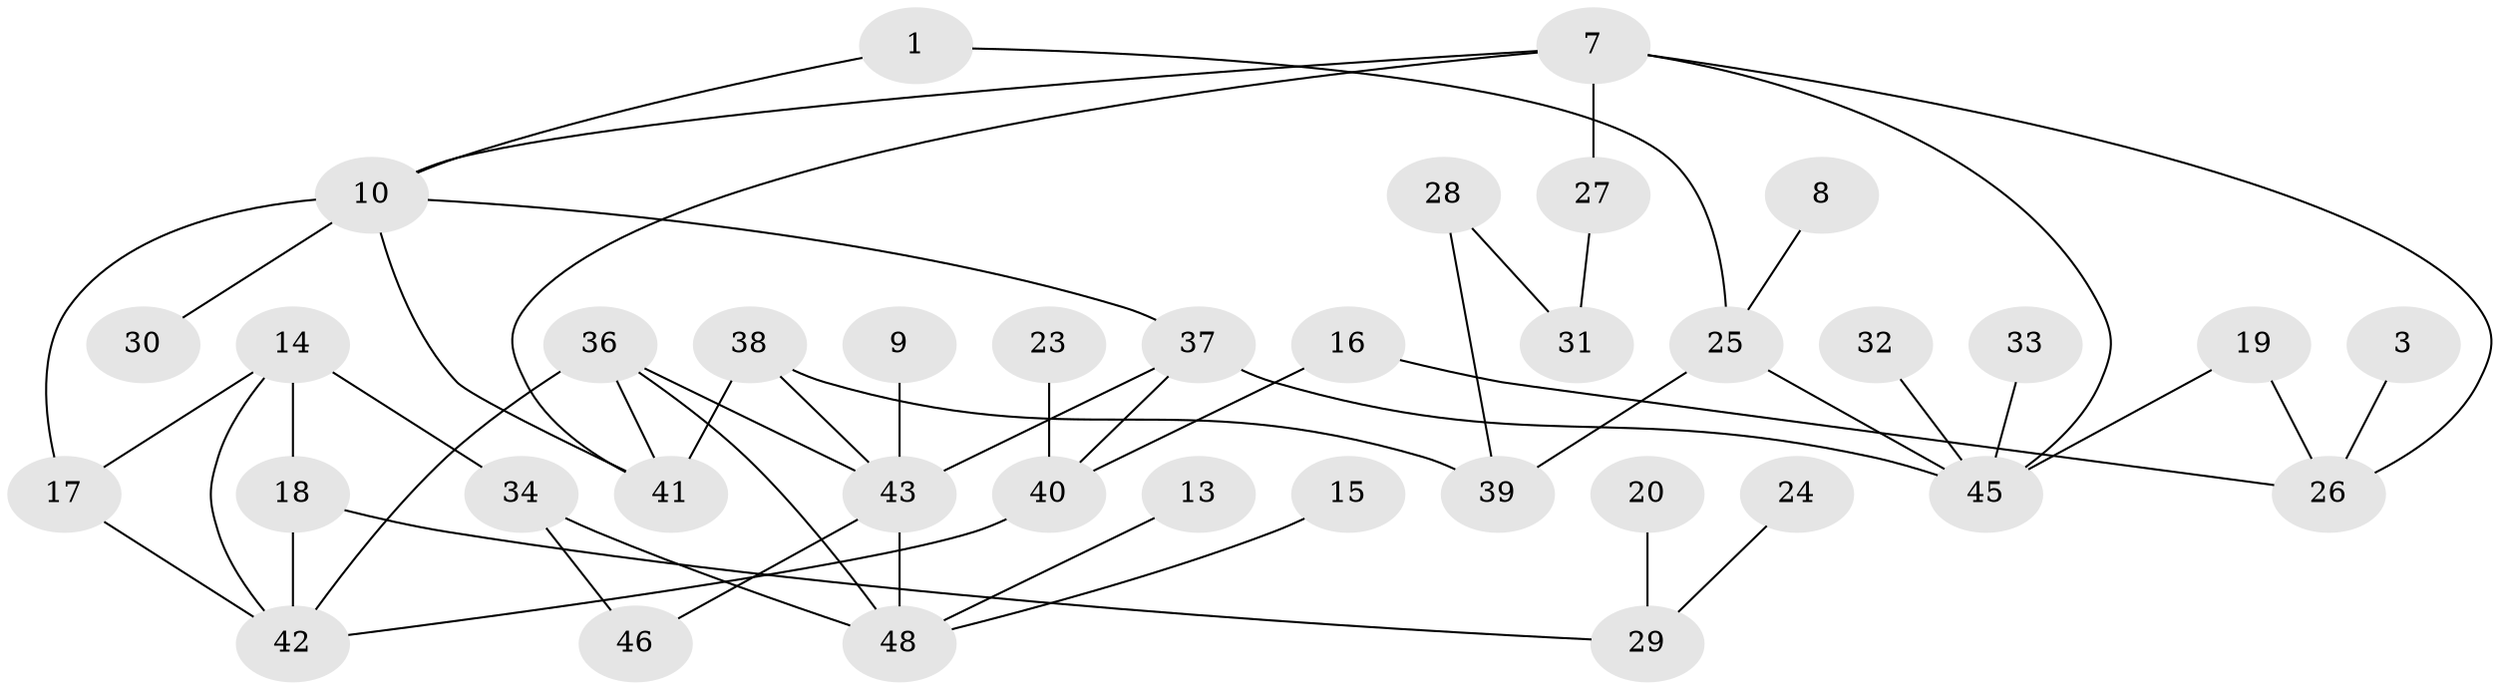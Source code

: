 // original degree distribution, {1: 0.2916666666666667, 3: 0.2604166666666667, 2: 0.20833333333333334, 0: 0.09375, 4: 0.11458333333333333, 5: 0.03125}
// Generated by graph-tools (version 1.1) at 2025/49/03/09/25 03:49:09]
// undirected, 37 vertices, 52 edges
graph export_dot {
graph [start="1"]
  node [color=gray90,style=filled];
  1;
  3;
  7;
  8;
  9;
  10;
  13;
  14;
  15;
  16;
  17;
  18;
  19;
  20;
  23;
  24;
  25;
  26;
  27;
  28;
  29;
  30;
  31;
  32;
  33;
  34;
  36;
  37;
  38;
  39;
  40;
  41;
  42;
  43;
  45;
  46;
  48;
  1 -- 10 [weight=1.0];
  1 -- 25 [weight=1.0];
  3 -- 26 [weight=1.0];
  7 -- 10 [weight=1.0];
  7 -- 26 [weight=1.0];
  7 -- 27 [weight=1.0];
  7 -- 41 [weight=1.0];
  7 -- 45 [weight=1.0];
  8 -- 25 [weight=1.0];
  9 -- 43 [weight=1.0];
  10 -- 17 [weight=1.0];
  10 -- 30 [weight=1.0];
  10 -- 37 [weight=1.0];
  10 -- 41 [weight=1.0];
  13 -- 48 [weight=1.0];
  14 -- 17 [weight=1.0];
  14 -- 18 [weight=1.0];
  14 -- 34 [weight=1.0];
  14 -- 42 [weight=1.0];
  15 -- 48 [weight=1.0];
  16 -- 26 [weight=1.0];
  16 -- 40 [weight=1.0];
  17 -- 42 [weight=1.0];
  18 -- 29 [weight=1.0];
  18 -- 42 [weight=1.0];
  19 -- 26 [weight=1.0];
  19 -- 45 [weight=1.0];
  20 -- 29 [weight=1.0];
  23 -- 40 [weight=1.0];
  24 -- 29 [weight=1.0];
  25 -- 39 [weight=1.0];
  25 -- 45 [weight=1.0];
  27 -- 31 [weight=1.0];
  28 -- 31 [weight=1.0];
  28 -- 39 [weight=1.0];
  32 -- 45 [weight=1.0];
  33 -- 45 [weight=1.0];
  34 -- 46 [weight=1.0];
  34 -- 48 [weight=1.0];
  36 -- 41 [weight=1.0];
  36 -- 42 [weight=1.0];
  36 -- 43 [weight=1.0];
  36 -- 48 [weight=1.0];
  37 -- 40 [weight=1.0];
  37 -- 43 [weight=1.0];
  37 -- 45 [weight=1.0];
  38 -- 39 [weight=1.0];
  38 -- 41 [weight=1.0];
  38 -- 43 [weight=1.0];
  40 -- 42 [weight=1.0];
  43 -- 46 [weight=1.0];
  43 -- 48 [weight=1.0];
}
